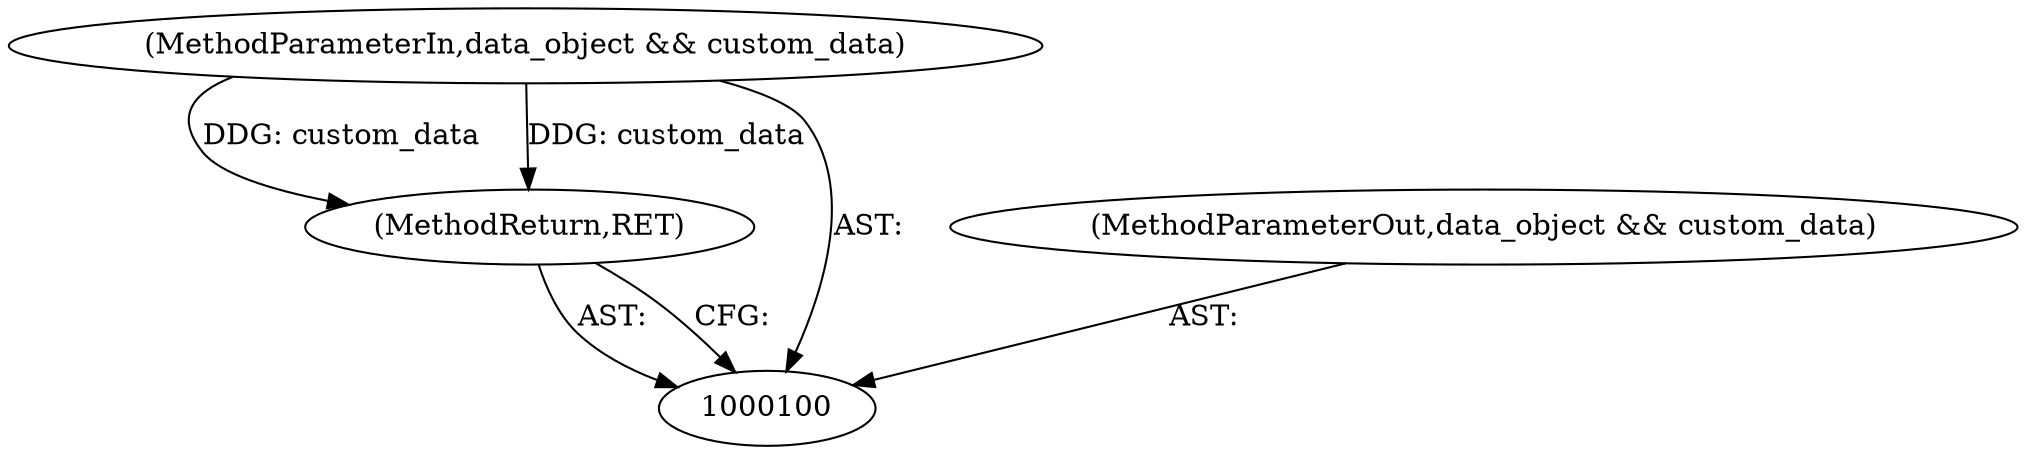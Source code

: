 digraph "0_Chrome_e93dc535728da259ec16d1c3cc393f80b25f64ae_8" {
"1000103" [label="(MethodReturn,RET)"];
"1000101" [label="(MethodParameterIn,data_object && custom_data)"];
"1000108" [label="(MethodParameterOut,data_object && custom_data)"];
"1000103" -> "1000100"  [label="AST: "];
"1000103" -> "1000100"  [label="CFG: "];
"1000101" -> "1000103"  [label="DDG: custom_data"];
"1000101" -> "1000100"  [label="AST: "];
"1000101" -> "1000103"  [label="DDG: custom_data"];
"1000108" -> "1000100"  [label="AST: "];
}
